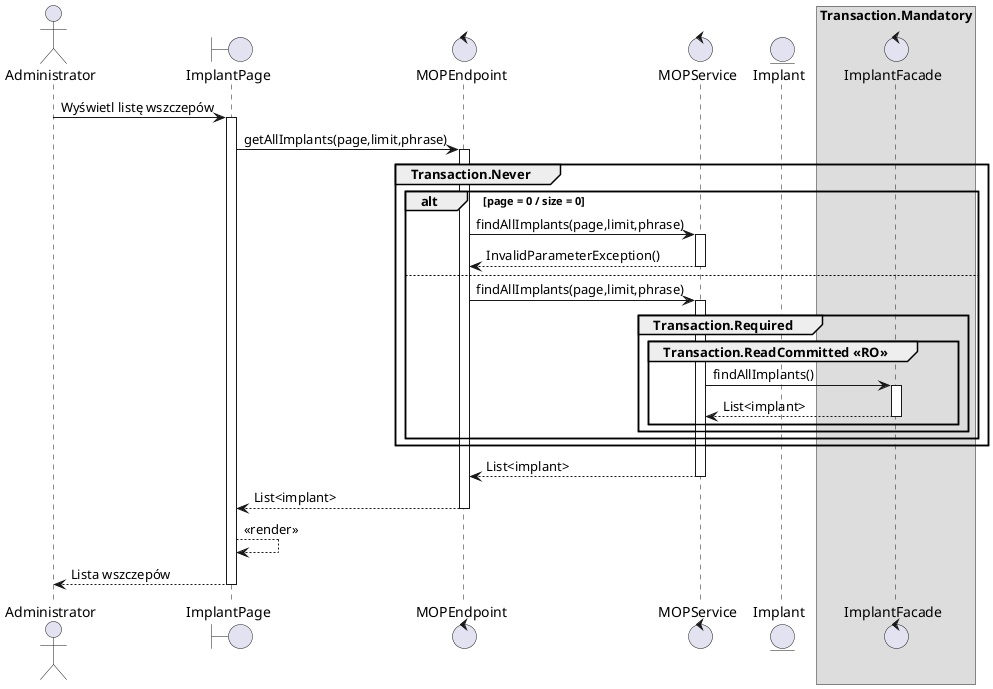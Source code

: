 @startuml MOP.5 przeglądaj listę wszczepów

actor Administrator as client
boundary ImplantPage as gui
control MOPEndpoint as controller
control MOPService as service
entity Implant as implant
control ImplantFacade as facade

skinparam backgroundcolor transparent
box Transaction.Mandatory 
    participant facade
end box

client -> gui ++ : Wyświetl listę wszczepów
gui -> controller ++ :  getAllImplants(page,limit,phrase)
group Transaction.Never
    alt page = 0 / size = 0 
    controller -> service ++ : findAllImplants(page,limit,phrase)
    return InvalidParameterException()
    else
    controller -> service ++ : findAllImplants(page,limit,phrase)
    group Transaction.Required
        group Transaction.ReadCommitted <<RO>>
            service -> facade ++ : findAllImplants()
            return List<implant>
        end
    end
    end
end
return List<implant>
return List<implant>
gui --> gui : <<render>>
return Lista wszczepów
